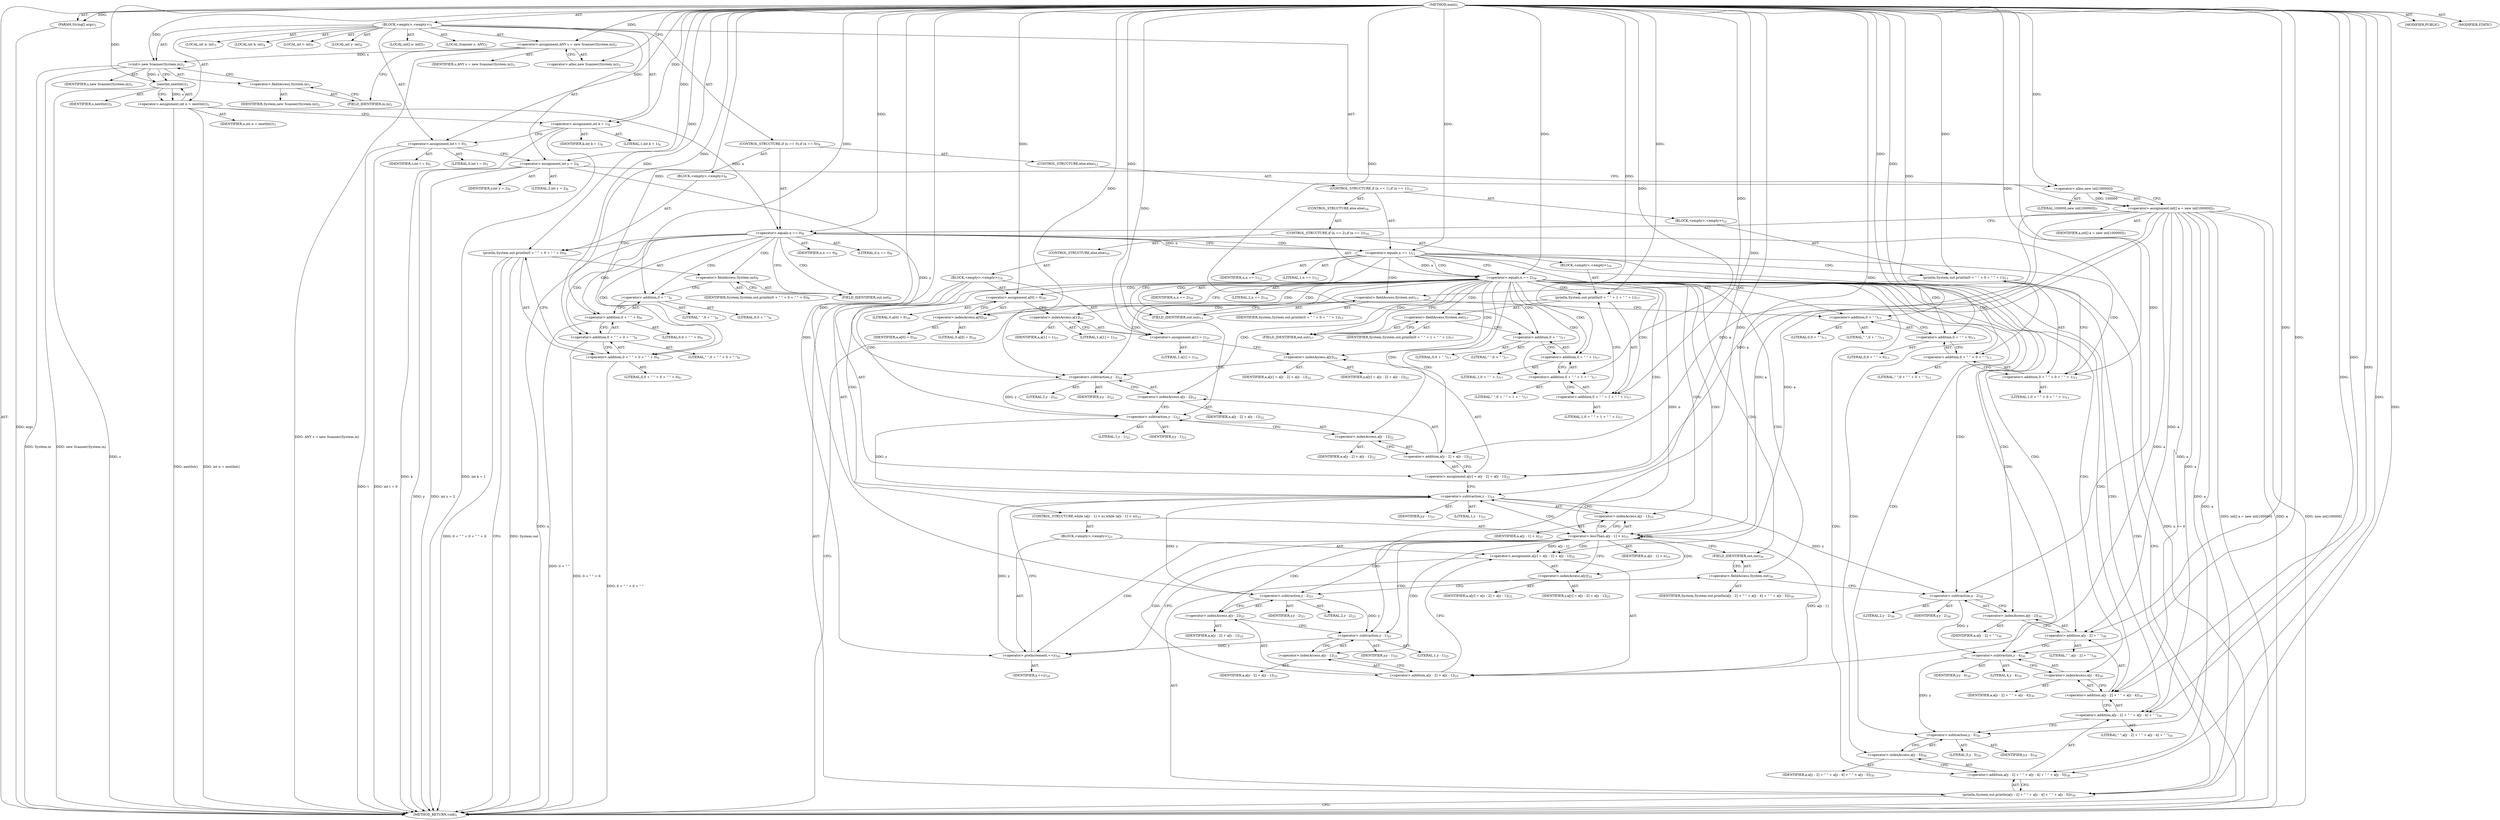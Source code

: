 digraph "main" {  
"19" [label = <(METHOD,main)<SUB>1</SUB>> ]
"20" [label = <(PARAM,String[] args)<SUB>1</SUB>> ]
"21" [label = <(BLOCK,&lt;empty&gt;,&lt;empty&gt;)<SUB>1</SUB>> ]
"4" [label = <(LOCAL,Scanner s: ANY)<SUB>2</SUB>> ]
"22" [label = <(&lt;operator&gt;.assignment,ANY s = new Scanner(System.in))<SUB>2</SUB>> ]
"23" [label = <(IDENTIFIER,s,ANY s = new Scanner(System.in))<SUB>2</SUB>> ]
"24" [label = <(&lt;operator&gt;.alloc,new Scanner(System.in))<SUB>2</SUB>> ]
"25" [label = <(&lt;init&gt;,new Scanner(System.in))<SUB>2</SUB>> ]
"3" [label = <(IDENTIFIER,s,new Scanner(System.in))<SUB>2</SUB>> ]
"26" [label = <(&lt;operator&gt;.fieldAccess,System.in)<SUB>2</SUB>> ]
"27" [label = <(IDENTIFIER,System,new Scanner(System.in))<SUB>2</SUB>> ]
"28" [label = <(FIELD_IDENTIFIER,in,in)<SUB>2</SUB>> ]
"29" [label = <(LOCAL,int n: int)<SUB>3</SUB>> ]
"30" [label = <(&lt;operator&gt;.assignment,int n = nextInt())<SUB>3</SUB>> ]
"31" [label = <(IDENTIFIER,n,int n = nextInt())<SUB>3</SUB>> ]
"32" [label = <(nextInt,nextInt())<SUB>3</SUB>> ]
"33" [label = <(IDENTIFIER,s,nextInt())<SUB>3</SUB>> ]
"34" [label = <(LOCAL,int k: int)<SUB>4</SUB>> ]
"35" [label = <(&lt;operator&gt;.assignment,int k = 1)<SUB>4</SUB>> ]
"36" [label = <(IDENTIFIER,k,int k = 1)<SUB>4</SUB>> ]
"37" [label = <(LITERAL,1,int k = 1)<SUB>4</SUB>> ]
"38" [label = <(LOCAL,int t: int)<SUB>5</SUB>> ]
"39" [label = <(&lt;operator&gt;.assignment,int t = 0)<SUB>5</SUB>> ]
"40" [label = <(IDENTIFIER,t,int t = 0)<SUB>5</SUB>> ]
"41" [label = <(LITERAL,0,int t = 0)<SUB>5</SUB>> ]
"42" [label = <(LOCAL,int y: int)<SUB>6</SUB>> ]
"43" [label = <(&lt;operator&gt;.assignment,int y = 2)<SUB>6</SUB>> ]
"44" [label = <(IDENTIFIER,y,int y = 2)<SUB>6</SUB>> ]
"45" [label = <(LITERAL,2,int y = 2)<SUB>6</SUB>> ]
"46" [label = <(LOCAL,int[] a: int[])<SUB>7</SUB>> ]
"47" [label = <(&lt;operator&gt;.assignment,int[] a = new int[100000])<SUB>7</SUB>> ]
"48" [label = <(IDENTIFIER,a,int[] a = new int[100000])<SUB>7</SUB>> ]
"49" [label = <(&lt;operator&gt;.alloc,new int[100000])> ]
"50" [label = <(LITERAL,100000,new int[100000])<SUB>7</SUB>> ]
"51" [label = <(CONTROL_STRUCTURE,if (n == 0),if (n == 0))<SUB>8</SUB>> ]
"52" [label = <(&lt;operator&gt;.equals,n == 0)<SUB>8</SUB>> ]
"53" [label = <(IDENTIFIER,n,n == 0)<SUB>8</SUB>> ]
"54" [label = <(LITERAL,0,n == 0)<SUB>8</SUB>> ]
"55" [label = <(BLOCK,&lt;empty&gt;,&lt;empty&gt;)<SUB>8</SUB>> ]
"56" [label = <(println,System.out.println(0 + &quot; &quot; + 0 + &quot; &quot; + 0))<SUB>9</SUB>> ]
"57" [label = <(&lt;operator&gt;.fieldAccess,System.out)<SUB>9</SUB>> ]
"58" [label = <(IDENTIFIER,System,System.out.println(0 + &quot; &quot; + 0 + &quot; &quot; + 0))<SUB>9</SUB>> ]
"59" [label = <(FIELD_IDENTIFIER,out,out)<SUB>9</SUB>> ]
"60" [label = <(&lt;operator&gt;.addition,0 + &quot; &quot; + 0 + &quot; &quot; + 0)<SUB>9</SUB>> ]
"61" [label = <(&lt;operator&gt;.addition,0 + &quot; &quot; + 0 + &quot; &quot;)<SUB>9</SUB>> ]
"62" [label = <(&lt;operator&gt;.addition,0 + &quot; &quot; + 0)<SUB>9</SUB>> ]
"63" [label = <(&lt;operator&gt;.addition,0 + &quot; &quot;)<SUB>9</SUB>> ]
"64" [label = <(LITERAL,0,0 + &quot; &quot;)<SUB>9</SUB>> ]
"65" [label = <(LITERAL,&quot; &quot;,0 + &quot; &quot;)<SUB>9</SUB>> ]
"66" [label = <(LITERAL,0,0 + &quot; &quot; + 0)<SUB>9</SUB>> ]
"67" [label = <(LITERAL,&quot; &quot;,0 + &quot; &quot; + 0 + &quot; &quot;)<SUB>9</SUB>> ]
"68" [label = <(LITERAL,0,0 + &quot; &quot; + 0 + &quot; &quot; + 0)<SUB>9</SUB>> ]
"69" [label = <(CONTROL_STRUCTURE,else,else)<SUB>12</SUB>> ]
"70" [label = <(CONTROL_STRUCTURE,if (n == 1),if (n == 1))<SUB>12</SUB>> ]
"71" [label = <(&lt;operator&gt;.equals,n == 1)<SUB>12</SUB>> ]
"72" [label = <(IDENTIFIER,n,n == 1)<SUB>12</SUB>> ]
"73" [label = <(LITERAL,1,n == 1)<SUB>12</SUB>> ]
"74" [label = <(BLOCK,&lt;empty&gt;,&lt;empty&gt;)<SUB>12</SUB>> ]
"75" [label = <(println,System.out.println(0 + &quot; &quot; + 0 + &quot; &quot; + 1))<SUB>13</SUB>> ]
"76" [label = <(&lt;operator&gt;.fieldAccess,System.out)<SUB>13</SUB>> ]
"77" [label = <(IDENTIFIER,System,System.out.println(0 + &quot; &quot; + 0 + &quot; &quot; + 1))<SUB>13</SUB>> ]
"78" [label = <(FIELD_IDENTIFIER,out,out)<SUB>13</SUB>> ]
"79" [label = <(&lt;operator&gt;.addition,0 + &quot; &quot; + 0 + &quot; &quot; + 1)<SUB>13</SUB>> ]
"80" [label = <(&lt;operator&gt;.addition,0 + &quot; &quot; + 0 + &quot; &quot;)<SUB>13</SUB>> ]
"81" [label = <(&lt;operator&gt;.addition,0 + &quot; &quot; + 0)<SUB>13</SUB>> ]
"82" [label = <(&lt;operator&gt;.addition,0 + &quot; &quot;)<SUB>13</SUB>> ]
"83" [label = <(LITERAL,0,0 + &quot; &quot;)<SUB>13</SUB>> ]
"84" [label = <(LITERAL,&quot; &quot;,0 + &quot; &quot;)<SUB>13</SUB>> ]
"85" [label = <(LITERAL,0,0 + &quot; &quot; + 0)<SUB>13</SUB>> ]
"86" [label = <(LITERAL,&quot; &quot;,0 + &quot; &quot; + 0 + &quot; &quot;)<SUB>13</SUB>> ]
"87" [label = <(LITERAL,1,0 + &quot; &quot; + 0 + &quot; &quot; + 1)<SUB>13</SUB>> ]
"88" [label = <(CONTROL_STRUCTURE,else,else)<SUB>16</SUB>> ]
"89" [label = <(CONTROL_STRUCTURE,if (n == 2),if (n == 2))<SUB>16</SUB>> ]
"90" [label = <(&lt;operator&gt;.equals,n == 2)<SUB>16</SUB>> ]
"91" [label = <(IDENTIFIER,n,n == 2)<SUB>16</SUB>> ]
"92" [label = <(LITERAL,2,n == 2)<SUB>16</SUB>> ]
"93" [label = <(BLOCK,&lt;empty&gt;,&lt;empty&gt;)<SUB>16</SUB>> ]
"94" [label = <(println,System.out.println(0 + &quot; &quot; + 1 + &quot; &quot; + 1))<SUB>17</SUB>> ]
"95" [label = <(&lt;operator&gt;.fieldAccess,System.out)<SUB>17</SUB>> ]
"96" [label = <(IDENTIFIER,System,System.out.println(0 + &quot; &quot; + 1 + &quot; &quot; + 1))<SUB>17</SUB>> ]
"97" [label = <(FIELD_IDENTIFIER,out,out)<SUB>17</SUB>> ]
"98" [label = <(&lt;operator&gt;.addition,0 + &quot; &quot; + 1 + &quot; &quot; + 1)<SUB>17</SUB>> ]
"99" [label = <(&lt;operator&gt;.addition,0 + &quot; &quot; + 1 + &quot; &quot;)<SUB>17</SUB>> ]
"100" [label = <(&lt;operator&gt;.addition,0 + &quot; &quot; + 1)<SUB>17</SUB>> ]
"101" [label = <(&lt;operator&gt;.addition,0 + &quot; &quot;)<SUB>17</SUB>> ]
"102" [label = <(LITERAL,0,0 + &quot; &quot;)<SUB>17</SUB>> ]
"103" [label = <(LITERAL,&quot; &quot;,0 + &quot; &quot;)<SUB>17</SUB>> ]
"104" [label = <(LITERAL,1,0 + &quot; &quot; + 1)<SUB>17</SUB>> ]
"105" [label = <(LITERAL,&quot; &quot;,0 + &quot; &quot; + 1 + &quot; &quot;)<SUB>17</SUB>> ]
"106" [label = <(LITERAL,1,0 + &quot; &quot; + 1 + &quot; &quot; + 1)<SUB>17</SUB>> ]
"107" [label = <(CONTROL_STRUCTURE,else,else)<SUB>19</SUB>> ]
"108" [label = <(BLOCK,&lt;empty&gt;,&lt;empty&gt;)<SUB>19</SUB>> ]
"109" [label = <(&lt;operator&gt;.assignment,a[0] = 0)<SUB>20</SUB>> ]
"110" [label = <(&lt;operator&gt;.indexAccess,a[0])<SUB>20</SUB>> ]
"111" [label = <(IDENTIFIER,a,a[0] = 0)<SUB>20</SUB>> ]
"112" [label = <(LITERAL,0,a[0] = 0)<SUB>20</SUB>> ]
"113" [label = <(LITERAL,0,a[0] = 0)<SUB>20</SUB>> ]
"114" [label = <(&lt;operator&gt;.assignment,a[1] = 1)<SUB>21</SUB>> ]
"115" [label = <(&lt;operator&gt;.indexAccess,a[1])<SUB>21</SUB>> ]
"116" [label = <(IDENTIFIER,a,a[1] = 1)<SUB>21</SUB>> ]
"117" [label = <(LITERAL,1,a[1] = 1)<SUB>21</SUB>> ]
"118" [label = <(LITERAL,1,a[1] = 1)<SUB>21</SUB>> ]
"119" [label = <(&lt;operator&gt;.assignment,a[y] = a[y - 2] + a[y - 1])<SUB>22</SUB>> ]
"120" [label = <(&lt;operator&gt;.indexAccess,a[y])<SUB>22</SUB>> ]
"121" [label = <(IDENTIFIER,a,a[y] = a[y - 2] + a[y - 1])<SUB>22</SUB>> ]
"122" [label = <(IDENTIFIER,y,a[y] = a[y - 2] + a[y - 1])<SUB>22</SUB>> ]
"123" [label = <(&lt;operator&gt;.addition,a[y - 2] + a[y - 1])<SUB>22</SUB>> ]
"124" [label = <(&lt;operator&gt;.indexAccess,a[y - 2])<SUB>22</SUB>> ]
"125" [label = <(IDENTIFIER,a,a[y - 2] + a[y - 1])<SUB>22</SUB>> ]
"126" [label = <(&lt;operator&gt;.subtraction,y - 2)<SUB>22</SUB>> ]
"127" [label = <(IDENTIFIER,y,y - 2)<SUB>22</SUB>> ]
"128" [label = <(LITERAL,2,y - 2)<SUB>22</SUB>> ]
"129" [label = <(&lt;operator&gt;.indexAccess,a[y - 1])<SUB>22</SUB>> ]
"130" [label = <(IDENTIFIER,a,a[y - 2] + a[y - 1])<SUB>22</SUB>> ]
"131" [label = <(&lt;operator&gt;.subtraction,y - 1)<SUB>22</SUB>> ]
"132" [label = <(IDENTIFIER,y,y - 1)<SUB>22</SUB>> ]
"133" [label = <(LITERAL,1,y - 1)<SUB>22</SUB>> ]
"134" [label = <(CONTROL_STRUCTURE,while (a[y - 1] &lt; n),while (a[y - 1] &lt; n))<SUB>23</SUB>> ]
"135" [label = <(&lt;operator&gt;.lessThan,a[y - 1] &lt; n)<SUB>23</SUB>> ]
"136" [label = <(&lt;operator&gt;.indexAccess,a[y - 1])<SUB>23</SUB>> ]
"137" [label = <(IDENTIFIER,a,a[y - 1] &lt; n)<SUB>23</SUB>> ]
"138" [label = <(&lt;operator&gt;.subtraction,y - 1)<SUB>23</SUB>> ]
"139" [label = <(IDENTIFIER,y,y - 1)<SUB>23</SUB>> ]
"140" [label = <(LITERAL,1,y - 1)<SUB>23</SUB>> ]
"141" [label = <(IDENTIFIER,n,a[y - 1] &lt; n)<SUB>23</SUB>> ]
"142" [label = <(BLOCK,&lt;empty&gt;,&lt;empty&gt;)<SUB>23</SUB>> ]
"143" [label = <(&lt;operator&gt;.assignment,a[y] = a[y - 2] + a[y - 1])<SUB>25</SUB>> ]
"144" [label = <(&lt;operator&gt;.indexAccess,a[y])<SUB>25</SUB>> ]
"145" [label = <(IDENTIFIER,a,a[y] = a[y - 2] + a[y - 1])<SUB>25</SUB>> ]
"146" [label = <(IDENTIFIER,y,a[y] = a[y - 2] + a[y - 1])<SUB>25</SUB>> ]
"147" [label = <(&lt;operator&gt;.addition,a[y - 2] + a[y - 1])<SUB>25</SUB>> ]
"148" [label = <(&lt;operator&gt;.indexAccess,a[y - 2])<SUB>25</SUB>> ]
"149" [label = <(IDENTIFIER,a,a[y - 2] + a[y - 1])<SUB>25</SUB>> ]
"150" [label = <(&lt;operator&gt;.subtraction,y - 2)<SUB>25</SUB>> ]
"151" [label = <(IDENTIFIER,y,y - 2)<SUB>25</SUB>> ]
"152" [label = <(LITERAL,2,y - 2)<SUB>25</SUB>> ]
"153" [label = <(&lt;operator&gt;.indexAccess,a[y - 1])<SUB>25</SUB>> ]
"154" [label = <(IDENTIFIER,a,a[y - 2] + a[y - 1])<SUB>25</SUB>> ]
"155" [label = <(&lt;operator&gt;.subtraction,y - 1)<SUB>25</SUB>> ]
"156" [label = <(IDENTIFIER,y,y - 1)<SUB>25</SUB>> ]
"157" [label = <(LITERAL,1,y - 1)<SUB>25</SUB>> ]
"158" [label = <(&lt;operator&gt;.preIncrement,++y)<SUB>26</SUB>> ]
"159" [label = <(IDENTIFIER,y,++y)<SUB>26</SUB>> ]
"160" [label = <(println,System.out.println(a[y - 2] + &quot; &quot; + a[y - 4] + &quot; &quot; + a[y - 5]))<SUB>30</SUB>> ]
"161" [label = <(&lt;operator&gt;.fieldAccess,System.out)<SUB>30</SUB>> ]
"162" [label = <(IDENTIFIER,System,System.out.println(a[y - 2] + &quot; &quot; + a[y - 4] + &quot; &quot; + a[y - 5]))<SUB>30</SUB>> ]
"163" [label = <(FIELD_IDENTIFIER,out,out)<SUB>30</SUB>> ]
"164" [label = <(&lt;operator&gt;.addition,a[y - 2] + &quot; &quot; + a[y - 4] + &quot; &quot; + a[y - 5])<SUB>30</SUB>> ]
"165" [label = <(&lt;operator&gt;.addition,a[y - 2] + &quot; &quot; + a[y - 4] + &quot; &quot;)<SUB>30</SUB>> ]
"166" [label = <(&lt;operator&gt;.addition,a[y - 2] + &quot; &quot; + a[y - 4])<SUB>30</SUB>> ]
"167" [label = <(&lt;operator&gt;.addition,a[y - 2] + &quot; &quot;)<SUB>30</SUB>> ]
"168" [label = <(&lt;operator&gt;.indexAccess,a[y - 2])<SUB>30</SUB>> ]
"169" [label = <(IDENTIFIER,a,a[y - 2] + &quot; &quot;)<SUB>30</SUB>> ]
"170" [label = <(&lt;operator&gt;.subtraction,y - 2)<SUB>30</SUB>> ]
"171" [label = <(IDENTIFIER,y,y - 2)<SUB>30</SUB>> ]
"172" [label = <(LITERAL,2,y - 2)<SUB>30</SUB>> ]
"173" [label = <(LITERAL,&quot; &quot;,a[y - 2] + &quot; &quot;)<SUB>30</SUB>> ]
"174" [label = <(&lt;operator&gt;.indexAccess,a[y - 4])<SUB>30</SUB>> ]
"175" [label = <(IDENTIFIER,a,a[y - 2] + &quot; &quot; + a[y - 4])<SUB>30</SUB>> ]
"176" [label = <(&lt;operator&gt;.subtraction,y - 4)<SUB>30</SUB>> ]
"177" [label = <(IDENTIFIER,y,y - 4)<SUB>30</SUB>> ]
"178" [label = <(LITERAL,4,y - 4)<SUB>30</SUB>> ]
"179" [label = <(LITERAL,&quot; &quot;,a[y - 2] + &quot; &quot; + a[y - 4] + &quot; &quot;)<SUB>30</SUB>> ]
"180" [label = <(&lt;operator&gt;.indexAccess,a[y - 5])<SUB>30</SUB>> ]
"181" [label = <(IDENTIFIER,a,a[y - 2] + &quot; &quot; + a[y - 4] + &quot; &quot; + a[y - 5])<SUB>30</SUB>> ]
"182" [label = <(&lt;operator&gt;.subtraction,y - 5)<SUB>30</SUB>> ]
"183" [label = <(IDENTIFIER,y,y - 5)<SUB>30</SUB>> ]
"184" [label = <(LITERAL,5,y - 5)<SUB>30</SUB>> ]
"185" [label = <(MODIFIER,PUBLIC)> ]
"186" [label = <(MODIFIER,STATIC)> ]
"187" [label = <(METHOD_RETURN,void)<SUB>1</SUB>> ]
  "19" -> "20"  [ label = "AST: "] 
  "19" -> "21"  [ label = "AST: "] 
  "19" -> "185"  [ label = "AST: "] 
  "19" -> "186"  [ label = "AST: "] 
  "19" -> "187"  [ label = "AST: "] 
  "21" -> "4"  [ label = "AST: "] 
  "21" -> "22"  [ label = "AST: "] 
  "21" -> "25"  [ label = "AST: "] 
  "21" -> "29"  [ label = "AST: "] 
  "21" -> "30"  [ label = "AST: "] 
  "21" -> "34"  [ label = "AST: "] 
  "21" -> "35"  [ label = "AST: "] 
  "21" -> "38"  [ label = "AST: "] 
  "21" -> "39"  [ label = "AST: "] 
  "21" -> "42"  [ label = "AST: "] 
  "21" -> "43"  [ label = "AST: "] 
  "21" -> "46"  [ label = "AST: "] 
  "21" -> "47"  [ label = "AST: "] 
  "21" -> "51"  [ label = "AST: "] 
  "22" -> "23"  [ label = "AST: "] 
  "22" -> "24"  [ label = "AST: "] 
  "25" -> "3"  [ label = "AST: "] 
  "25" -> "26"  [ label = "AST: "] 
  "26" -> "27"  [ label = "AST: "] 
  "26" -> "28"  [ label = "AST: "] 
  "30" -> "31"  [ label = "AST: "] 
  "30" -> "32"  [ label = "AST: "] 
  "32" -> "33"  [ label = "AST: "] 
  "35" -> "36"  [ label = "AST: "] 
  "35" -> "37"  [ label = "AST: "] 
  "39" -> "40"  [ label = "AST: "] 
  "39" -> "41"  [ label = "AST: "] 
  "43" -> "44"  [ label = "AST: "] 
  "43" -> "45"  [ label = "AST: "] 
  "47" -> "48"  [ label = "AST: "] 
  "47" -> "49"  [ label = "AST: "] 
  "49" -> "50"  [ label = "AST: "] 
  "51" -> "52"  [ label = "AST: "] 
  "51" -> "55"  [ label = "AST: "] 
  "51" -> "69"  [ label = "AST: "] 
  "52" -> "53"  [ label = "AST: "] 
  "52" -> "54"  [ label = "AST: "] 
  "55" -> "56"  [ label = "AST: "] 
  "56" -> "57"  [ label = "AST: "] 
  "56" -> "60"  [ label = "AST: "] 
  "57" -> "58"  [ label = "AST: "] 
  "57" -> "59"  [ label = "AST: "] 
  "60" -> "61"  [ label = "AST: "] 
  "60" -> "68"  [ label = "AST: "] 
  "61" -> "62"  [ label = "AST: "] 
  "61" -> "67"  [ label = "AST: "] 
  "62" -> "63"  [ label = "AST: "] 
  "62" -> "66"  [ label = "AST: "] 
  "63" -> "64"  [ label = "AST: "] 
  "63" -> "65"  [ label = "AST: "] 
  "69" -> "70"  [ label = "AST: "] 
  "70" -> "71"  [ label = "AST: "] 
  "70" -> "74"  [ label = "AST: "] 
  "70" -> "88"  [ label = "AST: "] 
  "71" -> "72"  [ label = "AST: "] 
  "71" -> "73"  [ label = "AST: "] 
  "74" -> "75"  [ label = "AST: "] 
  "75" -> "76"  [ label = "AST: "] 
  "75" -> "79"  [ label = "AST: "] 
  "76" -> "77"  [ label = "AST: "] 
  "76" -> "78"  [ label = "AST: "] 
  "79" -> "80"  [ label = "AST: "] 
  "79" -> "87"  [ label = "AST: "] 
  "80" -> "81"  [ label = "AST: "] 
  "80" -> "86"  [ label = "AST: "] 
  "81" -> "82"  [ label = "AST: "] 
  "81" -> "85"  [ label = "AST: "] 
  "82" -> "83"  [ label = "AST: "] 
  "82" -> "84"  [ label = "AST: "] 
  "88" -> "89"  [ label = "AST: "] 
  "89" -> "90"  [ label = "AST: "] 
  "89" -> "93"  [ label = "AST: "] 
  "89" -> "107"  [ label = "AST: "] 
  "90" -> "91"  [ label = "AST: "] 
  "90" -> "92"  [ label = "AST: "] 
  "93" -> "94"  [ label = "AST: "] 
  "94" -> "95"  [ label = "AST: "] 
  "94" -> "98"  [ label = "AST: "] 
  "95" -> "96"  [ label = "AST: "] 
  "95" -> "97"  [ label = "AST: "] 
  "98" -> "99"  [ label = "AST: "] 
  "98" -> "106"  [ label = "AST: "] 
  "99" -> "100"  [ label = "AST: "] 
  "99" -> "105"  [ label = "AST: "] 
  "100" -> "101"  [ label = "AST: "] 
  "100" -> "104"  [ label = "AST: "] 
  "101" -> "102"  [ label = "AST: "] 
  "101" -> "103"  [ label = "AST: "] 
  "107" -> "108"  [ label = "AST: "] 
  "108" -> "109"  [ label = "AST: "] 
  "108" -> "114"  [ label = "AST: "] 
  "108" -> "119"  [ label = "AST: "] 
  "108" -> "134"  [ label = "AST: "] 
  "108" -> "160"  [ label = "AST: "] 
  "109" -> "110"  [ label = "AST: "] 
  "109" -> "113"  [ label = "AST: "] 
  "110" -> "111"  [ label = "AST: "] 
  "110" -> "112"  [ label = "AST: "] 
  "114" -> "115"  [ label = "AST: "] 
  "114" -> "118"  [ label = "AST: "] 
  "115" -> "116"  [ label = "AST: "] 
  "115" -> "117"  [ label = "AST: "] 
  "119" -> "120"  [ label = "AST: "] 
  "119" -> "123"  [ label = "AST: "] 
  "120" -> "121"  [ label = "AST: "] 
  "120" -> "122"  [ label = "AST: "] 
  "123" -> "124"  [ label = "AST: "] 
  "123" -> "129"  [ label = "AST: "] 
  "124" -> "125"  [ label = "AST: "] 
  "124" -> "126"  [ label = "AST: "] 
  "126" -> "127"  [ label = "AST: "] 
  "126" -> "128"  [ label = "AST: "] 
  "129" -> "130"  [ label = "AST: "] 
  "129" -> "131"  [ label = "AST: "] 
  "131" -> "132"  [ label = "AST: "] 
  "131" -> "133"  [ label = "AST: "] 
  "134" -> "135"  [ label = "AST: "] 
  "134" -> "142"  [ label = "AST: "] 
  "135" -> "136"  [ label = "AST: "] 
  "135" -> "141"  [ label = "AST: "] 
  "136" -> "137"  [ label = "AST: "] 
  "136" -> "138"  [ label = "AST: "] 
  "138" -> "139"  [ label = "AST: "] 
  "138" -> "140"  [ label = "AST: "] 
  "142" -> "143"  [ label = "AST: "] 
  "142" -> "158"  [ label = "AST: "] 
  "143" -> "144"  [ label = "AST: "] 
  "143" -> "147"  [ label = "AST: "] 
  "144" -> "145"  [ label = "AST: "] 
  "144" -> "146"  [ label = "AST: "] 
  "147" -> "148"  [ label = "AST: "] 
  "147" -> "153"  [ label = "AST: "] 
  "148" -> "149"  [ label = "AST: "] 
  "148" -> "150"  [ label = "AST: "] 
  "150" -> "151"  [ label = "AST: "] 
  "150" -> "152"  [ label = "AST: "] 
  "153" -> "154"  [ label = "AST: "] 
  "153" -> "155"  [ label = "AST: "] 
  "155" -> "156"  [ label = "AST: "] 
  "155" -> "157"  [ label = "AST: "] 
  "158" -> "159"  [ label = "AST: "] 
  "160" -> "161"  [ label = "AST: "] 
  "160" -> "164"  [ label = "AST: "] 
  "161" -> "162"  [ label = "AST: "] 
  "161" -> "163"  [ label = "AST: "] 
  "164" -> "165"  [ label = "AST: "] 
  "164" -> "180"  [ label = "AST: "] 
  "165" -> "166"  [ label = "AST: "] 
  "165" -> "179"  [ label = "AST: "] 
  "166" -> "167"  [ label = "AST: "] 
  "166" -> "174"  [ label = "AST: "] 
  "167" -> "168"  [ label = "AST: "] 
  "167" -> "173"  [ label = "AST: "] 
  "168" -> "169"  [ label = "AST: "] 
  "168" -> "170"  [ label = "AST: "] 
  "170" -> "171"  [ label = "AST: "] 
  "170" -> "172"  [ label = "AST: "] 
  "174" -> "175"  [ label = "AST: "] 
  "174" -> "176"  [ label = "AST: "] 
  "176" -> "177"  [ label = "AST: "] 
  "176" -> "178"  [ label = "AST: "] 
  "180" -> "181"  [ label = "AST: "] 
  "180" -> "182"  [ label = "AST: "] 
  "182" -> "183"  [ label = "AST: "] 
  "182" -> "184"  [ label = "AST: "] 
  "22" -> "28"  [ label = "CFG: "] 
  "25" -> "32"  [ label = "CFG: "] 
  "30" -> "35"  [ label = "CFG: "] 
  "35" -> "39"  [ label = "CFG: "] 
  "39" -> "43"  [ label = "CFG: "] 
  "43" -> "49"  [ label = "CFG: "] 
  "47" -> "52"  [ label = "CFG: "] 
  "24" -> "22"  [ label = "CFG: "] 
  "26" -> "25"  [ label = "CFG: "] 
  "32" -> "30"  [ label = "CFG: "] 
  "49" -> "47"  [ label = "CFG: "] 
  "52" -> "59"  [ label = "CFG: "] 
  "52" -> "71"  [ label = "CFG: "] 
  "28" -> "26"  [ label = "CFG: "] 
  "56" -> "187"  [ label = "CFG: "] 
  "57" -> "63"  [ label = "CFG: "] 
  "60" -> "56"  [ label = "CFG: "] 
  "71" -> "78"  [ label = "CFG: "] 
  "71" -> "90"  [ label = "CFG: "] 
  "59" -> "57"  [ label = "CFG: "] 
  "61" -> "60"  [ label = "CFG: "] 
  "75" -> "187"  [ label = "CFG: "] 
  "62" -> "61"  [ label = "CFG: "] 
  "76" -> "82"  [ label = "CFG: "] 
  "79" -> "75"  [ label = "CFG: "] 
  "90" -> "97"  [ label = "CFG: "] 
  "90" -> "110"  [ label = "CFG: "] 
  "63" -> "62"  [ label = "CFG: "] 
  "78" -> "76"  [ label = "CFG: "] 
  "80" -> "79"  [ label = "CFG: "] 
  "94" -> "187"  [ label = "CFG: "] 
  "81" -> "80"  [ label = "CFG: "] 
  "95" -> "101"  [ label = "CFG: "] 
  "98" -> "94"  [ label = "CFG: "] 
  "109" -> "115"  [ label = "CFG: "] 
  "114" -> "120"  [ label = "CFG: "] 
  "119" -> "138"  [ label = "CFG: "] 
  "160" -> "187"  [ label = "CFG: "] 
  "82" -> "81"  [ label = "CFG: "] 
  "97" -> "95"  [ label = "CFG: "] 
  "99" -> "98"  [ label = "CFG: "] 
  "110" -> "109"  [ label = "CFG: "] 
  "115" -> "114"  [ label = "CFG: "] 
  "120" -> "126"  [ label = "CFG: "] 
  "123" -> "119"  [ label = "CFG: "] 
  "135" -> "144"  [ label = "CFG: "] 
  "135" -> "163"  [ label = "CFG: "] 
  "161" -> "170"  [ label = "CFG: "] 
  "164" -> "160"  [ label = "CFG: "] 
  "100" -> "99"  [ label = "CFG: "] 
  "124" -> "131"  [ label = "CFG: "] 
  "129" -> "123"  [ label = "CFG: "] 
  "136" -> "135"  [ label = "CFG: "] 
  "143" -> "158"  [ label = "CFG: "] 
  "158" -> "138"  [ label = "CFG: "] 
  "163" -> "161"  [ label = "CFG: "] 
  "165" -> "182"  [ label = "CFG: "] 
  "180" -> "164"  [ label = "CFG: "] 
  "101" -> "100"  [ label = "CFG: "] 
  "126" -> "124"  [ label = "CFG: "] 
  "131" -> "129"  [ label = "CFG: "] 
  "138" -> "136"  [ label = "CFG: "] 
  "144" -> "150"  [ label = "CFG: "] 
  "147" -> "143"  [ label = "CFG: "] 
  "166" -> "165"  [ label = "CFG: "] 
  "182" -> "180"  [ label = "CFG: "] 
  "148" -> "155"  [ label = "CFG: "] 
  "153" -> "147"  [ label = "CFG: "] 
  "167" -> "176"  [ label = "CFG: "] 
  "174" -> "166"  [ label = "CFG: "] 
  "150" -> "148"  [ label = "CFG: "] 
  "155" -> "153"  [ label = "CFG: "] 
  "168" -> "167"  [ label = "CFG: "] 
  "176" -> "174"  [ label = "CFG: "] 
  "170" -> "168"  [ label = "CFG: "] 
  "19" -> "24"  [ label = "CFG: "] 
  "20" -> "187"  [ label = "DDG: args"] 
  "22" -> "187"  [ label = "DDG: ANY s = new Scanner(System.in)"] 
  "25" -> "187"  [ label = "DDG: System.in"] 
  "25" -> "187"  [ label = "DDG: new Scanner(System.in)"] 
  "32" -> "187"  [ label = "DDG: s"] 
  "30" -> "187"  [ label = "DDG: nextInt()"] 
  "30" -> "187"  [ label = "DDG: int n = nextInt()"] 
  "35" -> "187"  [ label = "DDG: k"] 
  "35" -> "187"  [ label = "DDG: int k = 1"] 
  "39" -> "187"  [ label = "DDG: t"] 
  "39" -> "187"  [ label = "DDG: int t = 0"] 
  "43" -> "187"  [ label = "DDG: y"] 
  "43" -> "187"  [ label = "DDG: int y = 2"] 
  "47" -> "187"  [ label = "DDG: a"] 
  "47" -> "187"  [ label = "DDG: new int[100000]"] 
  "47" -> "187"  [ label = "DDG: int[] a = new int[100000]"] 
  "52" -> "187"  [ label = "DDG: n"] 
  "52" -> "187"  [ label = "DDG: n == 0"] 
  "56" -> "187"  [ label = "DDG: System.out"] 
  "62" -> "187"  [ label = "DDG: 0 + &quot; &quot;"] 
  "61" -> "187"  [ label = "DDG: 0 + &quot; &quot; + 0"] 
  "60" -> "187"  [ label = "DDG: 0 + &quot; &quot; + 0 + &quot; &quot;"] 
  "56" -> "187"  [ label = "DDG: 0 + &quot; &quot; + 0 + &quot; &quot; + 0"] 
  "19" -> "20"  [ label = "DDG: "] 
  "19" -> "22"  [ label = "DDG: "] 
  "32" -> "30"  [ label = "DDG: s"] 
  "19" -> "35"  [ label = "DDG: "] 
  "19" -> "39"  [ label = "DDG: "] 
  "19" -> "43"  [ label = "DDG: "] 
  "49" -> "47"  [ label = "DDG: 100000"] 
  "22" -> "25"  [ label = "DDG: s"] 
  "19" -> "25"  [ label = "DDG: "] 
  "25" -> "32"  [ label = "DDG: s"] 
  "19" -> "32"  [ label = "DDG: "] 
  "19" -> "49"  [ label = "DDG: "] 
  "30" -> "52"  [ label = "DDG: n"] 
  "19" -> "52"  [ label = "DDG: "] 
  "19" -> "56"  [ label = "DDG: "] 
  "19" -> "60"  [ label = "DDG: "] 
  "52" -> "71"  [ label = "DDG: n"] 
  "19" -> "71"  [ label = "DDG: "] 
  "19" -> "61"  [ label = "DDG: "] 
  "19" -> "75"  [ label = "DDG: "] 
  "19" -> "62"  [ label = "DDG: "] 
  "19" -> "79"  [ label = "DDG: "] 
  "71" -> "90"  [ label = "DDG: n"] 
  "19" -> "90"  [ label = "DDG: "] 
  "19" -> "63"  [ label = "DDG: "] 
  "19" -> "80"  [ label = "DDG: "] 
  "19" -> "94"  [ label = "DDG: "] 
  "19" -> "109"  [ label = "DDG: "] 
  "19" -> "114"  [ label = "DDG: "] 
  "47" -> "119"  [ label = "DDG: a"] 
  "19" -> "81"  [ label = "DDG: "] 
  "19" -> "98"  [ label = "DDG: "] 
  "47" -> "160"  [ label = "DDG: a"] 
  "19" -> "160"  [ label = "DDG: "] 
  "19" -> "82"  [ label = "DDG: "] 
  "19" -> "99"  [ label = "DDG: "] 
  "47" -> "123"  [ label = "DDG: a"] 
  "47" -> "135"  [ label = "DDG: a"] 
  "90" -> "135"  [ label = "DDG: n"] 
  "19" -> "135"  [ label = "DDG: "] 
  "47" -> "143"  [ label = "DDG: a"] 
  "135" -> "143"  [ label = "DDG: a[y - 1]"] 
  "47" -> "164"  [ label = "DDG: a"] 
  "19" -> "164"  [ label = "DDG: "] 
  "19" -> "100"  [ label = "DDG: "] 
  "155" -> "158"  [ label = "DDG: y"] 
  "19" -> "158"  [ label = "DDG: "] 
  "47" -> "165"  [ label = "DDG: a"] 
  "19" -> "165"  [ label = "DDG: "] 
  "19" -> "101"  [ label = "DDG: "] 
  "43" -> "126"  [ label = "DDG: y"] 
  "19" -> "126"  [ label = "DDG: "] 
  "126" -> "131"  [ label = "DDG: y"] 
  "19" -> "131"  [ label = "DDG: "] 
  "131" -> "138"  [ label = "DDG: y"] 
  "158" -> "138"  [ label = "DDG: y"] 
  "19" -> "138"  [ label = "DDG: "] 
  "47" -> "147"  [ label = "DDG: a"] 
  "135" -> "147"  [ label = "DDG: a[y - 1]"] 
  "47" -> "166"  [ label = "DDG: a"] 
  "19" -> "166"  [ label = "DDG: "] 
  "176" -> "182"  [ label = "DDG: y"] 
  "19" -> "182"  [ label = "DDG: "] 
  "47" -> "167"  [ label = "DDG: a"] 
  "19" -> "167"  [ label = "DDG: "] 
  "138" -> "150"  [ label = "DDG: y"] 
  "19" -> "150"  [ label = "DDG: "] 
  "150" -> "155"  [ label = "DDG: y"] 
  "19" -> "155"  [ label = "DDG: "] 
  "170" -> "176"  [ label = "DDG: y"] 
  "19" -> "176"  [ label = "DDG: "] 
  "138" -> "170"  [ label = "DDG: y"] 
  "19" -> "170"  [ label = "DDG: "] 
  "52" -> "60"  [ label = "CDG: "] 
  "52" -> "57"  [ label = "CDG: "] 
  "52" -> "56"  [ label = "CDG: "] 
  "52" -> "59"  [ label = "CDG: "] 
  "52" -> "61"  [ label = "CDG: "] 
  "52" -> "71"  [ label = "CDG: "] 
  "52" -> "63"  [ label = "CDG: "] 
  "52" -> "62"  [ label = "CDG: "] 
  "71" -> "75"  [ label = "CDG: "] 
  "71" -> "81"  [ label = "CDG: "] 
  "71" -> "76"  [ label = "CDG: "] 
  "71" -> "90"  [ label = "CDG: "] 
  "71" -> "79"  [ label = "CDG: "] 
  "71" -> "80"  [ label = "CDG: "] 
  "71" -> "82"  [ label = "CDG: "] 
  "71" -> "78"  [ label = "CDG: "] 
  "90" -> "94"  [ label = "CDG: "] 
  "90" -> "115"  [ label = "CDG: "] 
  "90" -> "167"  [ label = "CDG: "] 
  "90" -> "98"  [ label = "CDG: "] 
  "90" -> "120"  [ label = "CDG: "] 
  "90" -> "136"  [ label = "CDG: "] 
  "90" -> "161"  [ label = "CDG: "] 
  "90" -> "163"  [ label = "CDG: "] 
  "90" -> "114"  [ label = "CDG: "] 
  "90" -> "131"  [ label = "CDG: "] 
  "90" -> "119"  [ label = "CDG: "] 
  "90" -> "95"  [ label = "CDG: "] 
  "90" -> "168"  [ label = "CDG: "] 
  "90" -> "170"  [ label = "CDG: "] 
  "90" -> "97"  [ label = "CDG: "] 
  "90" -> "129"  [ label = "CDG: "] 
  "90" -> "138"  [ label = "CDG: "] 
  "90" -> "101"  [ label = "CDG: "] 
  "90" -> "100"  [ label = "CDG: "] 
  "90" -> "174"  [ label = "CDG: "] 
  "90" -> "182"  [ label = "CDG: "] 
  "90" -> "164"  [ label = "CDG: "] 
  "90" -> "180"  [ label = "CDG: "] 
  "90" -> "160"  [ label = "CDG: "] 
  "90" -> "99"  [ label = "CDG: "] 
  "90" -> "166"  [ label = "CDG: "] 
  "90" -> "123"  [ label = "CDG: "] 
  "90" -> "176"  [ label = "CDG: "] 
  "90" -> "126"  [ label = "CDG: "] 
  "90" -> "165"  [ label = "CDG: "] 
  "90" -> "135"  [ label = "CDG: "] 
  "90" -> "110"  [ label = "CDG: "] 
  "90" -> "124"  [ label = "CDG: "] 
  "90" -> "109"  [ label = "CDG: "] 
  "135" -> "136"  [ label = "CDG: "] 
  "135" -> "150"  [ label = "CDG: "] 
  "135" -> "153"  [ label = "CDG: "] 
  "135" -> "144"  [ label = "CDG: "] 
  "135" -> "138"  [ label = "CDG: "] 
  "135" -> "148"  [ label = "CDG: "] 
  "135" -> "155"  [ label = "CDG: "] 
  "135" -> "158"  [ label = "CDG: "] 
  "135" -> "143"  [ label = "CDG: "] 
  "135" -> "147"  [ label = "CDG: "] 
  "135" -> "135"  [ label = "CDG: "] 
}
